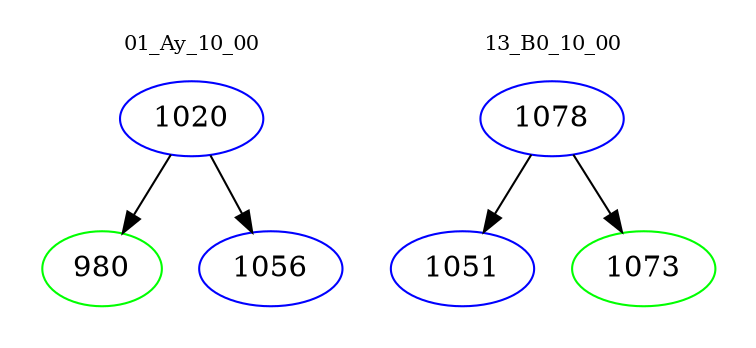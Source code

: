 digraph{
subgraph cluster_0 {
color = white
label = "01_Ay_10_00";
fontsize=10;
T0_1020 [label="1020", color="blue"]
T0_1020 -> T0_980 [color="black"]
T0_980 [label="980", color="green"]
T0_1020 -> T0_1056 [color="black"]
T0_1056 [label="1056", color="blue"]
}
subgraph cluster_1 {
color = white
label = "13_B0_10_00";
fontsize=10;
T1_1078 [label="1078", color="blue"]
T1_1078 -> T1_1051 [color="black"]
T1_1051 [label="1051", color="blue"]
T1_1078 -> T1_1073 [color="black"]
T1_1073 [label="1073", color="green"]
}
}
